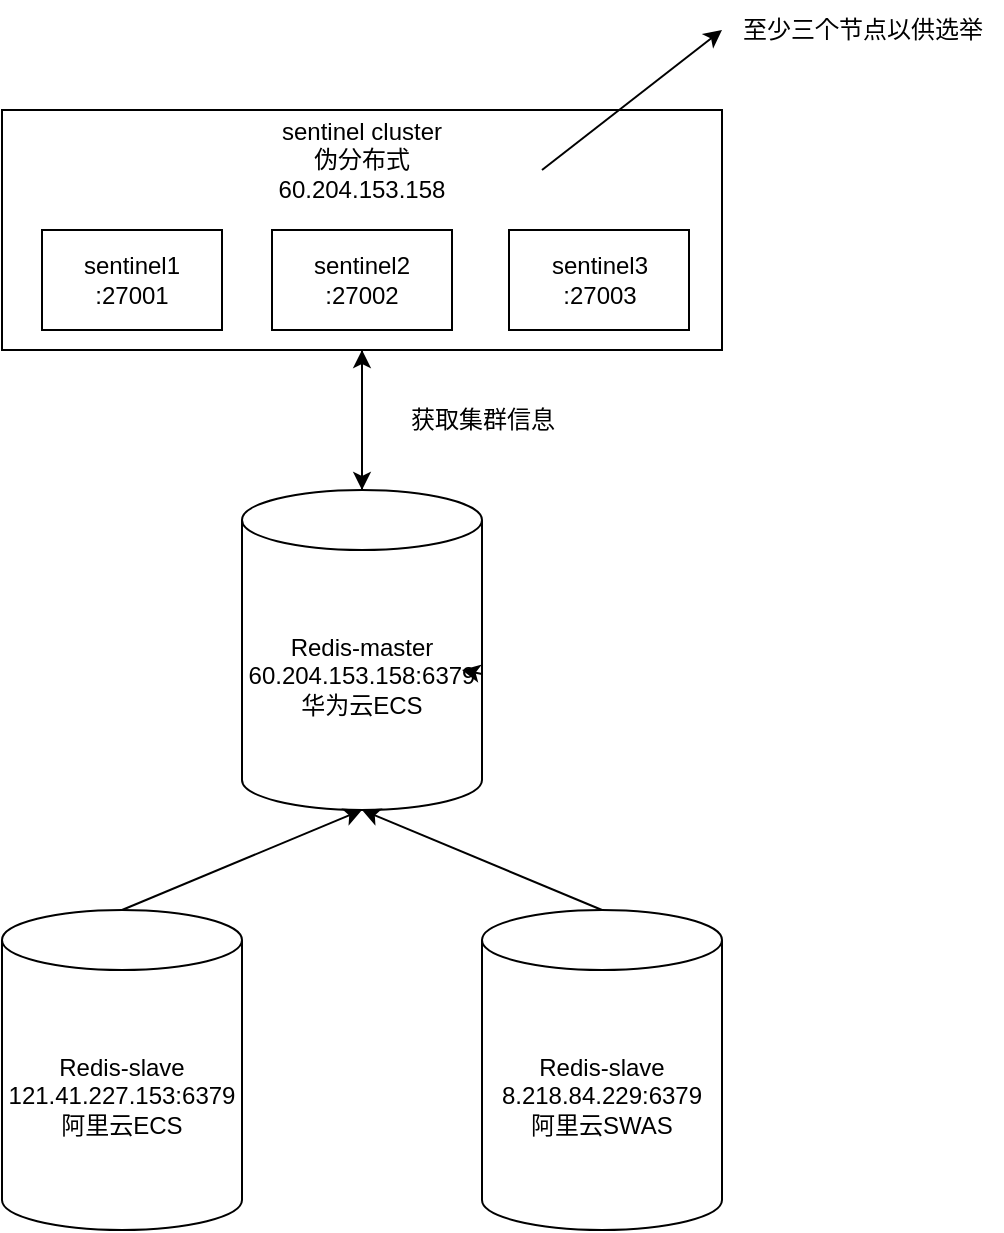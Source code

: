 <mxfile>
    <diagram id="tWERQLdEWQfmTtzbdnQ8" name="第 1 页">
        <mxGraphModel dx="720" dy="568" grid="1" gridSize="10" guides="1" tooltips="1" connect="1" arrows="1" fold="1" page="1" pageScale="1" pageWidth="827" pageHeight="1169" math="0" shadow="0">
            <root>
                <mxCell id="0"/>
                <mxCell id="1" parent="0"/>
                <mxCell id="23" value="" style="edgeStyle=none;html=1;" edge="1" parent="1" source="2" target="8">
                    <mxGeometry relative="1" as="geometry">
                        <Array as="points">
                            <mxPoint x="340" y="260"/>
                        </Array>
                    </mxGeometry>
                </mxCell>
                <mxCell id="2" value="" style="rounded=0;whiteSpace=wrap;html=1;" vertex="1" parent="1">
                    <mxGeometry x="160" y="120" width="360" height="120" as="geometry"/>
                </mxCell>
                <mxCell id="3" value="sentinel cluster&lt;br&gt;伪分布式&lt;br&gt;60.204.153.158" style="text;html=1;strokeColor=none;fillColor=none;align=center;verticalAlign=middle;whiteSpace=wrap;rounded=0;" vertex="1" parent="1">
                    <mxGeometry x="290" y="120" width="100" height="50" as="geometry"/>
                </mxCell>
                <mxCell id="4" value="sentinel2&lt;br&gt;:27002" style="rounded=0;whiteSpace=wrap;html=1;" vertex="1" parent="1">
                    <mxGeometry x="295" y="180" width="90" height="50" as="geometry"/>
                </mxCell>
                <mxCell id="5" value="sentinel1&lt;br&gt;:27001" style="rounded=0;whiteSpace=wrap;html=1;" vertex="1" parent="1">
                    <mxGeometry x="180" y="180" width="90" height="50" as="geometry"/>
                </mxCell>
                <mxCell id="6" value="sentinel3&lt;br&gt;:27003" style="rounded=0;whiteSpace=wrap;html=1;" vertex="1" parent="1">
                    <mxGeometry x="413.5" y="180" width="90" height="50" as="geometry"/>
                </mxCell>
                <mxCell id="8" value="Redis-master&lt;br&gt;60.204.153.158:6379&lt;br&gt;华为云ECS" style="shape=cylinder3;whiteSpace=wrap;html=1;boundedLbl=1;backgroundOutline=1;size=15;" vertex="1" parent="1">
                    <mxGeometry x="280" y="310" width="120" height="160" as="geometry"/>
                </mxCell>
                <mxCell id="9" value="" style="endArrow=classic;html=1;" edge="1" parent="1">
                    <mxGeometry width="50" height="50" relative="1" as="geometry">
                        <mxPoint x="430" y="150" as="sourcePoint"/>
                        <mxPoint x="520" y="80" as="targetPoint"/>
                    </mxGeometry>
                </mxCell>
                <mxCell id="10" value="至少三个节点以供选举" style="text;html=1;align=center;verticalAlign=middle;resizable=0;points=[];autosize=1;strokeColor=none;fillColor=none;" vertex="1" parent="1">
                    <mxGeometry x="520" y="65" width="140" height="30" as="geometry"/>
                </mxCell>
                <mxCell id="11" value="Redis-slave&lt;br&gt;121.41.227.153:6379&lt;br&gt;阿里云ECS" style="shape=cylinder3;whiteSpace=wrap;html=1;boundedLbl=1;backgroundOutline=1;size=15;" vertex="1" parent="1">
                    <mxGeometry x="160" y="520" width="120" height="160" as="geometry"/>
                </mxCell>
                <mxCell id="12" value="Redis-slave&lt;br&gt;8.218.84.229:6379&lt;br&gt;阿里云SWAS" style="shape=cylinder3;whiteSpace=wrap;html=1;boundedLbl=1;backgroundOutline=1;size=15;" vertex="1" parent="1">
                    <mxGeometry x="400" y="520" width="120" height="160" as="geometry"/>
                </mxCell>
                <mxCell id="13" value="" style="endArrow=classic;html=1;exitX=0.5;exitY=0;exitDx=0;exitDy=0;exitPerimeter=0;entryX=0.5;entryY=1;entryDx=0;entryDy=0;entryPerimeter=0;" edge="1" parent="1" source="11" target="8">
                    <mxGeometry width="50" height="50" relative="1" as="geometry">
                        <mxPoint x="340" y="450" as="sourcePoint"/>
                        <mxPoint x="390" y="400" as="targetPoint"/>
                    </mxGeometry>
                </mxCell>
                <mxCell id="14" value="" style="endArrow=classic;html=1;exitX=0.5;exitY=0;exitDx=0;exitDy=0;exitPerimeter=0;entryX=0.5;entryY=1;entryDx=0;entryDy=0;entryPerimeter=0;" edge="1" parent="1" source="12" target="8">
                    <mxGeometry width="50" height="50" relative="1" as="geometry">
                        <mxPoint x="340" y="450" as="sourcePoint"/>
                        <mxPoint x="390" y="400" as="targetPoint"/>
                    </mxGeometry>
                </mxCell>
                <mxCell id="22" value="" style="endArrow=classic;html=1;" edge="1" parent="1" source="8">
                    <mxGeometry width="50" height="50" relative="1" as="geometry">
                        <mxPoint x="340" y="450" as="sourcePoint"/>
                        <mxPoint x="390" y="400" as="targetPoint"/>
                    </mxGeometry>
                </mxCell>
                <mxCell id="24" value="" style="endArrow=classic;html=1;exitX=0.5;exitY=0;exitDx=0;exitDy=0;exitPerimeter=0;entryX=0.5;entryY=1;entryDx=0;entryDy=0;" edge="1" parent="1" source="8" target="2">
                    <mxGeometry width="50" height="50" relative="1" as="geometry">
                        <mxPoint x="340" y="450" as="sourcePoint"/>
                        <mxPoint x="390" y="400" as="targetPoint"/>
                    </mxGeometry>
                </mxCell>
                <mxCell id="25" value="获取集群信息" style="text;html=1;align=center;verticalAlign=middle;resizable=0;points=[];autosize=1;strokeColor=none;fillColor=none;" vertex="1" parent="1">
                    <mxGeometry x="350" y="260" width="100" height="30" as="geometry"/>
                </mxCell>
            </root>
        </mxGraphModel>
    </diagram>
</mxfile>